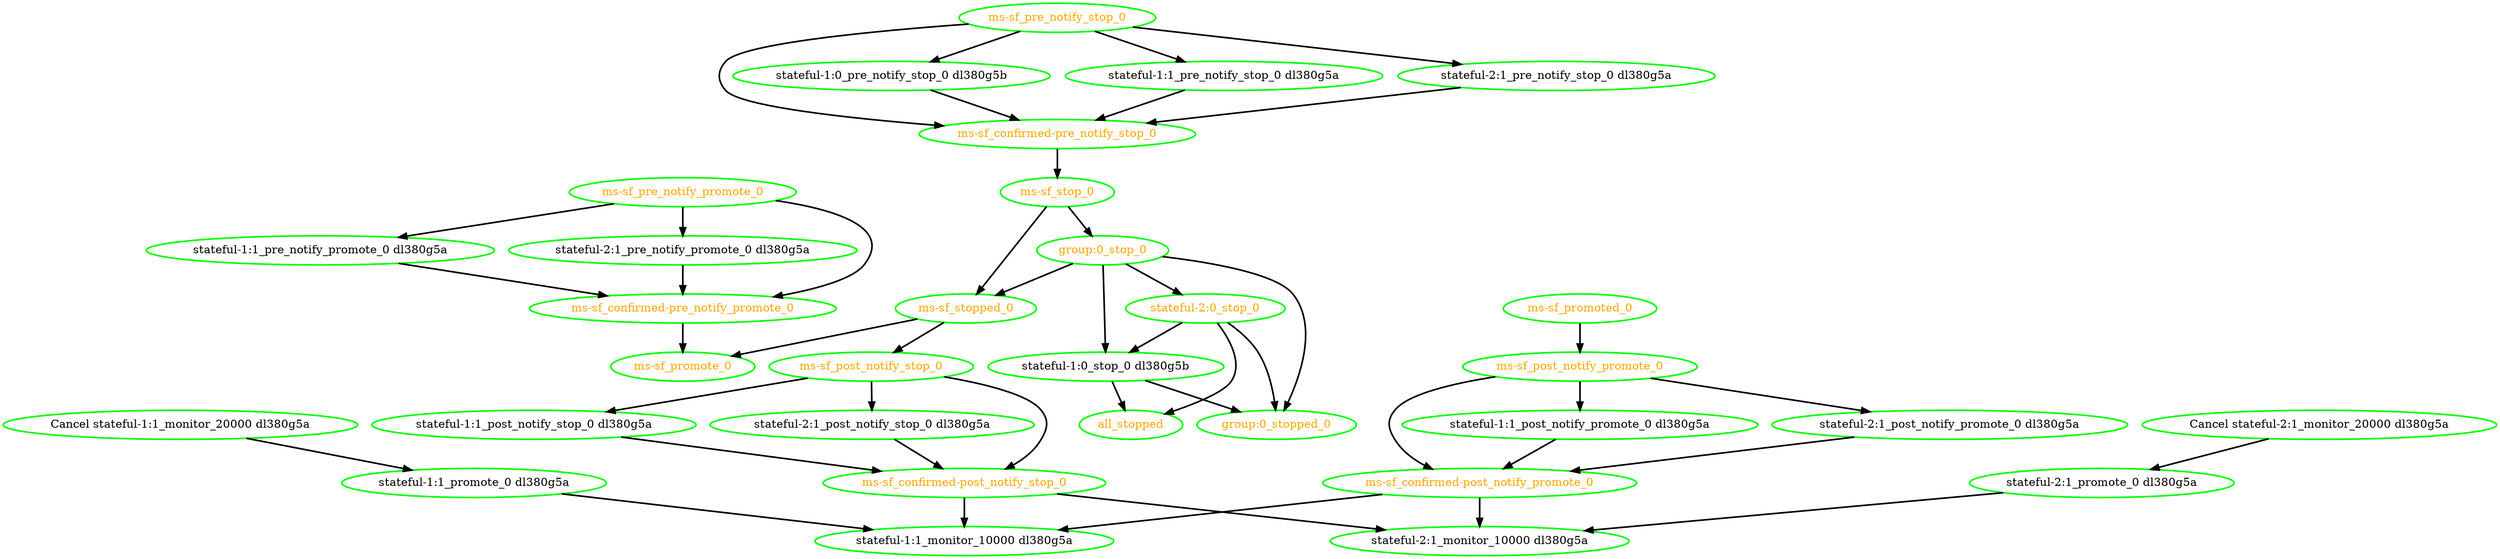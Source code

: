 digraph "g" {
"Cancel stateful-1:1_monitor_20000 dl380g5a" -> "stateful-1:1_promote_0 dl380g5a" [ style = bold]
"Cancel stateful-1:1_monitor_20000 dl380g5a" [ style=bold color="green" fontcolor="black"  ]
"Cancel stateful-2:1_monitor_20000 dl380g5a" -> "stateful-2:1_promote_0 dl380g5a" [ style = bold]
"Cancel stateful-2:1_monitor_20000 dl380g5a" [ style=bold color="green" fontcolor="black"  ]
"all_stopped" [ style=bold color="green" fontcolor="orange"  ]
"group:0_stop_0" -> "group:0_stopped_0" [ style = bold]
"group:0_stop_0" -> "ms-sf_stopped_0" [ style = bold]
"group:0_stop_0" -> "stateful-1:0_stop_0 dl380g5b" [ style = bold]
"group:0_stop_0" -> "stateful-2:0_stop_0" [ style = bold]
"group:0_stop_0" [ style=bold color="green" fontcolor="orange"  ]
"group:0_stopped_0" [ style=bold color="green" fontcolor="orange"  ]
"ms-sf_confirmed-post_notify_promote_0" -> "stateful-1:1_monitor_10000 dl380g5a" [ style = bold]
"ms-sf_confirmed-post_notify_promote_0" -> "stateful-2:1_monitor_10000 dl380g5a" [ style = bold]
"ms-sf_confirmed-post_notify_promote_0" [ style=bold color="green" fontcolor="orange"  ]
"ms-sf_confirmed-post_notify_stop_0" -> "stateful-1:1_monitor_10000 dl380g5a" [ style = bold]
"ms-sf_confirmed-post_notify_stop_0" -> "stateful-2:1_monitor_10000 dl380g5a" [ style = bold]
"ms-sf_confirmed-post_notify_stop_0" [ style=bold color="green" fontcolor="orange"  ]
"ms-sf_confirmed-pre_notify_promote_0" -> "ms-sf_promote_0" [ style = bold]
"ms-sf_confirmed-pre_notify_promote_0" [ style=bold color="green" fontcolor="orange"  ]
"ms-sf_confirmed-pre_notify_stop_0" -> "ms-sf_stop_0" [ style = bold]
"ms-sf_confirmed-pre_notify_stop_0" [ style=bold color="green" fontcolor="orange"  ]
"ms-sf_post_notify_promote_0" -> "ms-sf_confirmed-post_notify_promote_0" [ style = bold]
"ms-sf_post_notify_promote_0" -> "stateful-1:1_post_notify_promote_0 dl380g5a" [ style = bold]
"ms-sf_post_notify_promote_0" -> "stateful-2:1_post_notify_promote_0 dl380g5a" [ style = bold]
"ms-sf_post_notify_promote_0" [ style=bold color="green" fontcolor="orange"  ]
"ms-sf_post_notify_stop_0" -> "ms-sf_confirmed-post_notify_stop_0" [ style = bold]
"ms-sf_post_notify_stop_0" -> "stateful-1:1_post_notify_stop_0 dl380g5a" [ style = bold]
"ms-sf_post_notify_stop_0" -> "stateful-2:1_post_notify_stop_0 dl380g5a" [ style = bold]
"ms-sf_post_notify_stop_0" [ style=bold color="green" fontcolor="orange"  ]
"ms-sf_pre_notify_promote_0" -> "ms-sf_confirmed-pre_notify_promote_0" [ style = bold]
"ms-sf_pre_notify_promote_0" -> "stateful-1:1_pre_notify_promote_0 dl380g5a" [ style = bold]
"ms-sf_pre_notify_promote_0" -> "stateful-2:1_pre_notify_promote_0 dl380g5a" [ style = bold]
"ms-sf_pre_notify_promote_0" [ style=bold color="green" fontcolor="orange"  ]
"ms-sf_pre_notify_stop_0" -> "ms-sf_confirmed-pre_notify_stop_0" [ style = bold]
"ms-sf_pre_notify_stop_0" -> "stateful-1:0_pre_notify_stop_0 dl380g5b" [ style = bold]
"ms-sf_pre_notify_stop_0" -> "stateful-1:1_pre_notify_stop_0 dl380g5a" [ style = bold]
"ms-sf_pre_notify_stop_0" -> "stateful-2:1_pre_notify_stop_0 dl380g5a" [ style = bold]
"ms-sf_pre_notify_stop_0" [ style=bold color="green" fontcolor="orange"  ]
"ms-sf_promote_0" [ style=bold color="green" fontcolor="orange"  ]
"ms-sf_promoted_0" -> "ms-sf_post_notify_promote_0" [ style = bold]
"ms-sf_promoted_0" [ style=bold color="green" fontcolor="orange"  ]
"ms-sf_stop_0" -> "group:0_stop_0" [ style = bold]
"ms-sf_stop_0" -> "ms-sf_stopped_0" [ style = bold]
"ms-sf_stop_0" [ style=bold color="green" fontcolor="orange"  ]
"ms-sf_stopped_0" -> "ms-sf_post_notify_stop_0" [ style = bold]
"ms-sf_stopped_0" -> "ms-sf_promote_0" [ style = bold]
"ms-sf_stopped_0" [ style=bold color="green" fontcolor="orange"  ]
"stateful-1:0_pre_notify_stop_0 dl380g5b" -> "ms-sf_confirmed-pre_notify_stop_0" [ style = bold]
"stateful-1:0_pre_notify_stop_0 dl380g5b" [ style=bold color="green" fontcolor="black"  ]
"stateful-1:0_stop_0 dl380g5b" -> "all_stopped" [ style = bold]
"stateful-1:0_stop_0 dl380g5b" -> "group:0_stopped_0" [ style = bold]
"stateful-1:0_stop_0 dl380g5b" [ style=bold color="green" fontcolor="black"  ]
"stateful-1:1_monitor_10000 dl380g5a" [ style=bold color="green" fontcolor="black"  ]
"stateful-1:1_post_notify_promote_0 dl380g5a" -> "ms-sf_confirmed-post_notify_promote_0" [ style = bold]
"stateful-1:1_post_notify_promote_0 dl380g5a" [ style=bold color="green" fontcolor="black"  ]
"stateful-1:1_post_notify_stop_0 dl380g5a" -> "ms-sf_confirmed-post_notify_stop_0" [ style = bold]
"stateful-1:1_post_notify_stop_0 dl380g5a" [ style=bold color="green" fontcolor="black"  ]
"stateful-1:1_pre_notify_promote_0 dl380g5a" -> "ms-sf_confirmed-pre_notify_promote_0" [ style = bold]
"stateful-1:1_pre_notify_promote_0 dl380g5a" [ style=bold color="green" fontcolor="black"  ]
"stateful-1:1_pre_notify_stop_0 dl380g5a" -> "ms-sf_confirmed-pre_notify_stop_0" [ style = bold]
"stateful-1:1_pre_notify_stop_0 dl380g5a" [ style=bold color="green" fontcolor="black"  ]
"stateful-1:1_promote_0 dl380g5a" -> "stateful-1:1_monitor_10000 dl380g5a" [ style = bold]
"stateful-1:1_promote_0 dl380g5a" [ style=bold color="green" fontcolor="black"  ]
"stateful-2:0_stop_0" -> "all_stopped" [ style = bold]
"stateful-2:0_stop_0" -> "group:0_stopped_0" [ style = bold]
"stateful-2:0_stop_0" -> "stateful-1:0_stop_0 dl380g5b" [ style = bold]
"stateful-2:0_stop_0" [ style=bold color="green" fontcolor="orange"  ]
"stateful-2:1_monitor_10000 dl380g5a" [ style=bold color="green" fontcolor="black"  ]
"stateful-2:1_post_notify_promote_0 dl380g5a" -> "ms-sf_confirmed-post_notify_promote_0" [ style = bold]
"stateful-2:1_post_notify_promote_0 dl380g5a" [ style=bold color="green" fontcolor="black"  ]
"stateful-2:1_post_notify_stop_0 dl380g5a" -> "ms-sf_confirmed-post_notify_stop_0" [ style = bold]
"stateful-2:1_post_notify_stop_0 dl380g5a" [ style=bold color="green" fontcolor="black"  ]
"stateful-2:1_pre_notify_promote_0 dl380g5a" -> "ms-sf_confirmed-pre_notify_promote_0" [ style = bold]
"stateful-2:1_pre_notify_promote_0 dl380g5a" [ style=bold color="green" fontcolor="black"  ]
"stateful-2:1_pre_notify_stop_0 dl380g5a" -> "ms-sf_confirmed-pre_notify_stop_0" [ style = bold]
"stateful-2:1_pre_notify_stop_0 dl380g5a" [ style=bold color="green" fontcolor="black"  ]
"stateful-2:1_promote_0 dl380g5a" -> "stateful-2:1_monitor_10000 dl380g5a" [ style = bold]
"stateful-2:1_promote_0 dl380g5a" [ style=bold color="green" fontcolor="black"  ]
}

